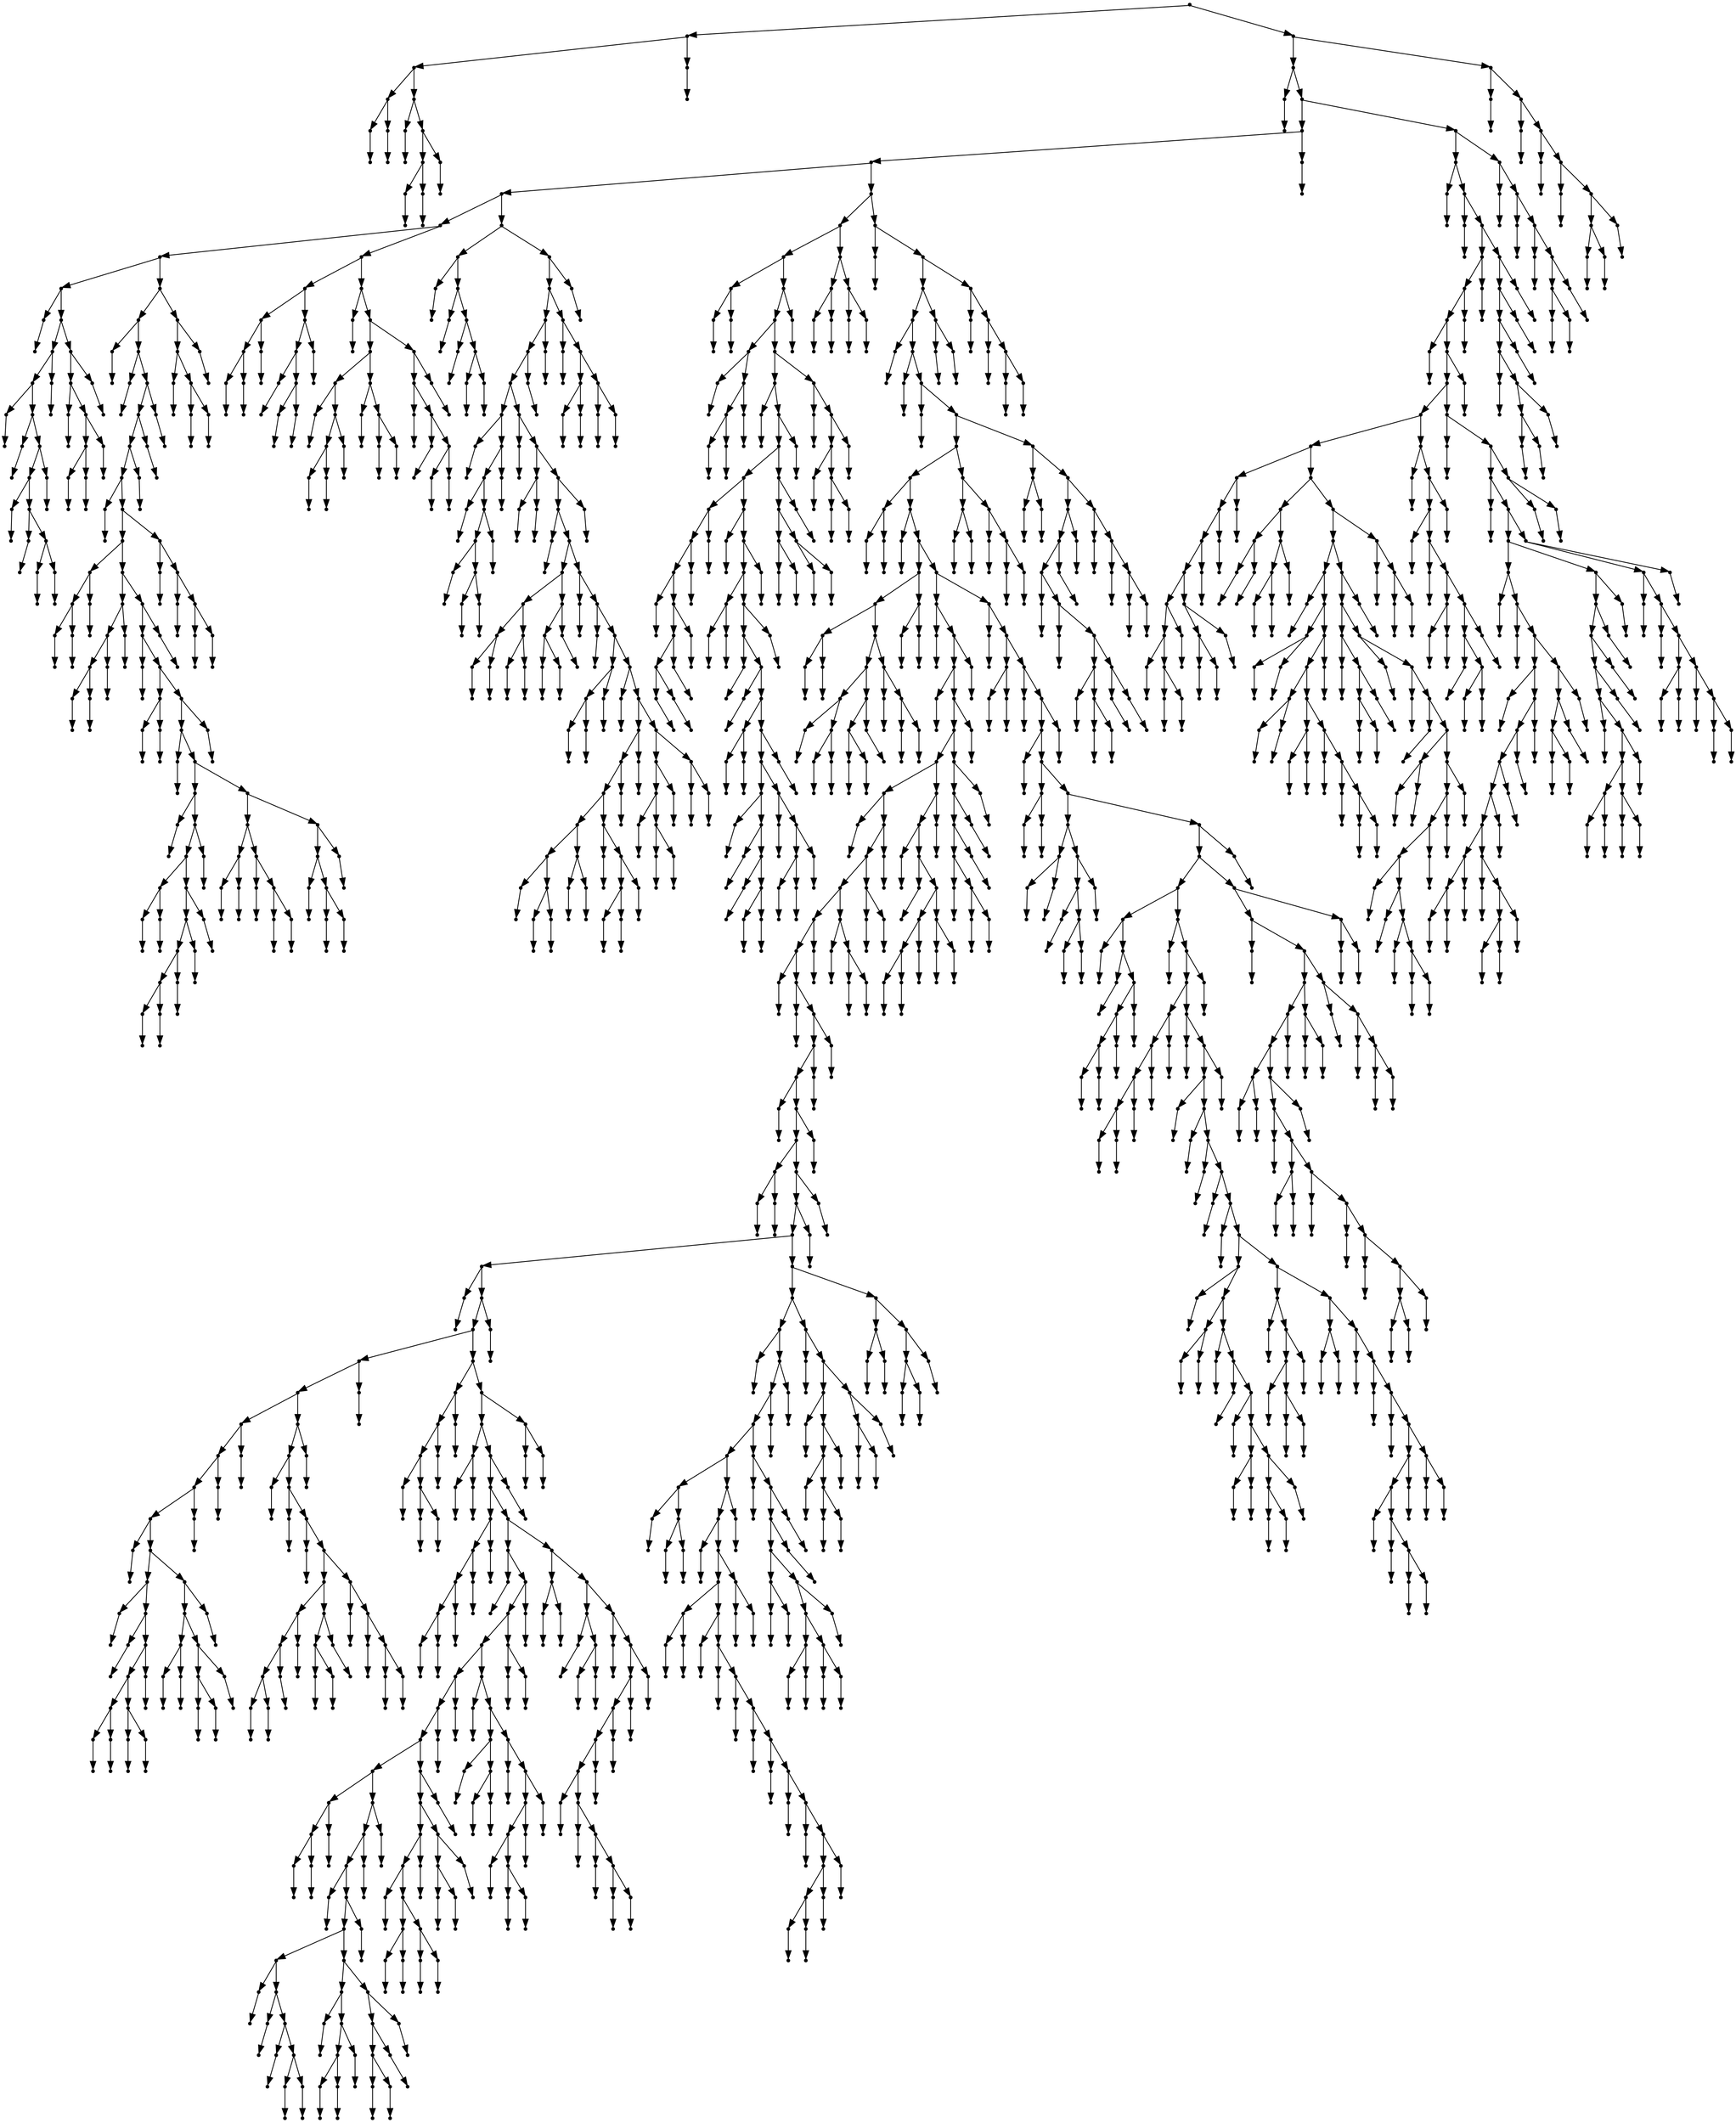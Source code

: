 digraph {
  1921 [shape=point];
  19 [shape=point];
  16 [shape=point];
  4 [shape=point];
  1 [shape=point];
  0 [shape=point];
  3 [shape=point];
  2 [shape=point];
  15 [shape=point];
  6 [shape=point];
  5 [shape=point];
  14 [shape=point];
  11 [shape=point];
  8 [shape=point];
  7 [shape=point];
  10 [shape=point];
  9 [shape=point];
  13 [shape=point];
  12 [shape=point];
  18 [shape=point];
  17 [shape=point];
  1920 [shape=point];
  1899 [shape=point];
  21 [shape=point];
  20 [shape=point];
  1898 [shape=point];
  1547 [shape=point];
  1544 [shape=point];
  422 [shape=point];
  257 [shape=point];
  197 [shape=point];
  62 [shape=point];
  23 [shape=point];
  22 [shape=point];
  61 [shape=point];
  46 [shape=point];
  43 [shape=point];
  25 [shape=point];
  24 [shape=point];
  42 [shape=point];
  27 [shape=point];
  26 [shape=point];
  41 [shape=point];
  38 [shape=point];
  29 [shape=point];
  28 [shape=point];
  37 [shape=point];
  31 [shape=point];
  30 [shape=point];
  36 [shape=point];
  33 [shape=point];
  32 [shape=point];
  35 [shape=point];
  34 [shape=point];
  40 [shape=point];
  39 [shape=point];
  45 [shape=point];
  44 [shape=point];
  60 [shape=point];
  57 [shape=point];
  48 [shape=point];
  47 [shape=point];
  56 [shape=point];
  53 [shape=point];
  50 [shape=point];
  49 [shape=point];
  52 [shape=point];
  51 [shape=point];
  55 [shape=point];
  54 [shape=point];
  59 [shape=point];
  58 [shape=point];
  196 [shape=point];
  184 [shape=point];
  64 [shape=point];
  63 [shape=point];
  183 [shape=point];
  66 [shape=point];
  65 [shape=point];
  182 [shape=point];
  179 [shape=point];
  176 [shape=point];
  173 [shape=point];
  68 [shape=point];
  67 [shape=point];
  172 [shape=point];
  160 [shape=point];
  76 [shape=point];
  73 [shape=point];
  70 [shape=point];
  69 [shape=point];
  72 [shape=point];
  71 [shape=point];
  75 [shape=point];
  74 [shape=point];
  159 [shape=point];
  87 [shape=point];
  84 [shape=point];
  81 [shape=point];
  78 [shape=point];
  77 [shape=point];
  80 [shape=point];
  79 [shape=point];
  83 [shape=point];
  82 [shape=point];
  86 [shape=point];
  85 [shape=point];
  158 [shape=point];
  155 [shape=point];
  89 [shape=point];
  88 [shape=point];
  154 [shape=point];
  94 [shape=point];
  91 [shape=point];
  90 [shape=point];
  93 [shape=point];
  92 [shape=point];
  153 [shape=point];
  150 [shape=point];
  96 [shape=point];
  95 [shape=point];
  149 [shape=point];
  122 [shape=point];
  98 [shape=point];
  97 [shape=point];
  121 [shape=point];
  118 [shape=point];
  103 [shape=point];
  100 [shape=point];
  99 [shape=point];
  102 [shape=point];
  101 [shape=point];
  117 [shape=point];
  114 [shape=point];
  111 [shape=point];
  108 [shape=point];
  105 [shape=point];
  104 [shape=point];
  107 [shape=point];
  106 [shape=point];
  110 [shape=point];
  109 [shape=point];
  113 [shape=point];
  112 [shape=point];
  116 [shape=point];
  115 [shape=point];
  120 [shape=point];
  119 [shape=point];
  148 [shape=point];
  136 [shape=point];
  127 [shape=point];
  124 [shape=point];
  123 [shape=point];
  126 [shape=point];
  125 [shape=point];
  135 [shape=point];
  129 [shape=point];
  128 [shape=point];
  134 [shape=point];
  131 [shape=point];
  130 [shape=point];
  133 [shape=point];
  132 [shape=point];
  147 [shape=point];
  144 [shape=point];
  138 [shape=point];
  137 [shape=point];
  143 [shape=point];
  140 [shape=point];
  139 [shape=point];
  142 [shape=point];
  141 [shape=point];
  146 [shape=point];
  145 [shape=point];
  152 [shape=point];
  151 [shape=point];
  157 [shape=point];
  156 [shape=point];
  171 [shape=point];
  162 [shape=point];
  161 [shape=point];
  170 [shape=point];
  164 [shape=point];
  163 [shape=point];
  169 [shape=point];
  166 [shape=point];
  165 [shape=point];
  168 [shape=point];
  167 [shape=point];
  175 [shape=point];
  174 [shape=point];
  178 [shape=point];
  177 [shape=point];
  181 [shape=point];
  180 [shape=point];
  195 [shape=point];
  192 [shape=point];
  186 [shape=point];
  185 [shape=point];
  191 [shape=point];
  188 [shape=point];
  187 [shape=point];
  190 [shape=point];
  189 [shape=point];
  194 [shape=point];
  193 [shape=point];
  256 [shape=point];
  217 [shape=point];
  205 [shape=point];
  202 [shape=point];
  199 [shape=point];
  198 [shape=point];
  201 [shape=point];
  200 [shape=point];
  204 [shape=point];
  203 [shape=point];
  216 [shape=point];
  213 [shape=point];
  207 [shape=point];
  206 [shape=point];
  212 [shape=point];
  209 [shape=point];
  208 [shape=point];
  211 [shape=point];
  210 [shape=point];
  215 [shape=point];
  214 [shape=point];
  255 [shape=point];
  219 [shape=point];
  218 [shape=point];
  254 [shape=point];
  239 [shape=point];
  230 [shape=point];
  221 [shape=point];
  220 [shape=point];
  229 [shape=point];
  226 [shape=point];
  223 [shape=point];
  222 [shape=point];
  225 [shape=point];
  224 [shape=point];
  228 [shape=point];
  227 [shape=point];
  238 [shape=point];
  232 [shape=point];
  231 [shape=point];
  237 [shape=point];
  234 [shape=point];
  233 [shape=point];
  236 [shape=point];
  235 [shape=point];
  253 [shape=point];
  250 [shape=point];
  241 [shape=point];
  240 [shape=point];
  249 [shape=point];
  243 [shape=point];
  242 [shape=point];
  248 [shape=point];
  245 [shape=point];
  244 [shape=point];
  247 [shape=point];
  246 [shape=point];
  252 [shape=point];
  251 [shape=point];
  421 [shape=point];
  271 [shape=point];
  259 [shape=point];
  258 [shape=point];
  270 [shape=point];
  261 [shape=point];
  260 [shape=point];
  269 [shape=point];
  263 [shape=point];
  262 [shape=point];
  268 [shape=point];
  265 [shape=point];
  264 [shape=point];
  267 [shape=point];
  266 [shape=point];
  420 [shape=point];
  417 [shape=point];
  402 [shape=point];
  399 [shape=point];
  396 [shape=point];
  291 [shape=point];
  273 [shape=point];
  272 [shape=point];
  290 [shape=point];
  287 [shape=point];
  275 [shape=point];
  274 [shape=point];
  286 [shape=point];
  283 [shape=point];
  277 [shape=point];
  276 [shape=point];
  282 [shape=point];
  279 [shape=point];
  278 [shape=point];
  281 [shape=point];
  280 [shape=point];
  285 [shape=point];
  284 [shape=point];
  289 [shape=point];
  288 [shape=point];
  395 [shape=point];
  293 [shape=point];
  292 [shape=point];
  394 [shape=point];
  298 [shape=point];
  295 [shape=point];
  294 [shape=point];
  297 [shape=point];
  296 [shape=point];
  393 [shape=point];
  390 [shape=point];
  300 [shape=point];
  299 [shape=point];
  389 [shape=point];
  320 [shape=point];
  311 [shape=point];
  305 [shape=point];
  302 [shape=point];
  301 [shape=point];
  304 [shape=point];
  303 [shape=point];
  310 [shape=point];
  307 [shape=point];
  306 [shape=point];
  309 [shape=point];
  308 [shape=point];
  319 [shape=point];
  316 [shape=point];
  313 [shape=point];
  312 [shape=point];
  315 [shape=point];
  314 [shape=point];
  318 [shape=point];
  317 [shape=point];
  388 [shape=point];
  322 [shape=point];
  321 [shape=point];
  387 [shape=point];
  324 [shape=point];
  323 [shape=point];
  386 [shape=point];
  332 [shape=point];
  329 [shape=point];
  326 [shape=point];
  325 [shape=point];
  328 [shape=point];
  327 [shape=point];
  331 [shape=point];
  330 [shape=point];
  385 [shape=point];
  334 [shape=point];
  333 [shape=point];
  384 [shape=point];
  366 [shape=point];
  363 [shape=point];
  360 [shape=point];
  348 [shape=point];
  342 [shape=point];
  336 [shape=point];
  335 [shape=point];
  341 [shape=point];
  338 [shape=point];
  337 [shape=point];
  340 [shape=point];
  339 [shape=point];
  347 [shape=point];
  344 [shape=point];
  343 [shape=point];
  346 [shape=point];
  345 [shape=point];
  359 [shape=point];
  350 [shape=point];
  349 [shape=point];
  358 [shape=point];
  355 [shape=point];
  352 [shape=point];
  351 [shape=point];
  354 [shape=point];
  353 [shape=point];
  357 [shape=point];
  356 [shape=point];
  362 [shape=point];
  361 [shape=point];
  365 [shape=point];
  364 [shape=point];
  383 [shape=point];
  377 [shape=point];
  374 [shape=point];
  368 [shape=point];
  367 [shape=point];
  373 [shape=point];
  370 [shape=point];
  369 [shape=point];
  372 [shape=point];
  371 [shape=point];
  376 [shape=point];
  375 [shape=point];
  382 [shape=point];
  379 [shape=point];
  378 [shape=point];
  381 [shape=point];
  380 [shape=point];
  392 [shape=point];
  391 [shape=point];
  398 [shape=point];
  397 [shape=point];
  401 [shape=point];
  400 [shape=point];
  416 [shape=point];
  404 [shape=point];
  403 [shape=point];
  415 [shape=point];
  409 [shape=point];
  406 [shape=point];
  405 [shape=point];
  408 [shape=point];
  407 [shape=point];
  414 [shape=point];
  411 [shape=point];
  410 [shape=point];
  413 [shape=point];
  412 [shape=point];
  419 [shape=point];
  418 [shape=point];
  1543 [shape=point];
  568 [shape=point];
  556 [shape=point];
  427 [shape=point];
  424 [shape=point];
  423 [shape=point];
  426 [shape=point];
  425 [shape=point];
  555 [shape=point];
  552 [shape=point];
  438 [shape=point];
  429 [shape=point];
  428 [shape=point];
  437 [shape=point];
  434 [shape=point];
  431 [shape=point];
  430 [shape=point];
  433 [shape=point];
  432 [shape=point];
  436 [shape=point];
  435 [shape=point];
  551 [shape=point];
  536 [shape=point];
  440 [shape=point];
  439 [shape=point];
  535 [shape=point];
  532 [shape=point];
  517 [shape=point];
  460 [shape=point];
  457 [shape=point];
  454 [shape=point];
  442 [shape=point];
  441 [shape=point];
  453 [shape=point];
  450 [shape=point];
  447 [shape=point];
  444 [shape=point];
  443 [shape=point];
  446 [shape=point];
  445 [shape=point];
  449 [shape=point];
  448 [shape=point];
  452 [shape=point];
  451 [shape=point];
  456 [shape=point];
  455 [shape=point];
  459 [shape=point];
  458 [shape=point];
  516 [shape=point];
  462 [shape=point];
  461 [shape=point];
  515 [shape=point];
  512 [shape=point];
  467 [shape=point];
  464 [shape=point];
  463 [shape=point];
  466 [shape=point];
  465 [shape=point];
  511 [shape=point];
  508 [shape=point];
  469 [shape=point];
  468 [shape=point];
  507 [shape=point];
  471 [shape=point];
  470 [shape=point];
  506 [shape=point];
  476 [shape=point];
  473 [shape=point];
  472 [shape=point];
  475 [shape=point];
  474 [shape=point];
  505 [shape=point];
  502 [shape=point];
  490 [shape=point];
  478 [shape=point];
  477 [shape=point];
  489 [shape=point];
  480 [shape=point];
  479 [shape=point];
  488 [shape=point];
  482 [shape=point];
  481 [shape=point];
  487 [shape=point];
  484 [shape=point];
  483 [shape=point];
  486 [shape=point];
  485 [shape=point];
  501 [shape=point];
  492 [shape=point];
  491 [shape=point];
  500 [shape=point];
  497 [shape=point];
  494 [shape=point];
  493 [shape=point];
  496 [shape=point];
  495 [shape=point];
  499 [shape=point];
  498 [shape=point];
  504 [shape=point];
  503 [shape=point];
  510 [shape=point];
  509 [shape=point];
  514 [shape=point];
  513 [shape=point];
  531 [shape=point];
  528 [shape=point];
  522 [shape=point];
  519 [shape=point];
  518 [shape=point];
  521 [shape=point];
  520 [shape=point];
  527 [shape=point];
  524 [shape=point];
  523 [shape=point];
  526 [shape=point];
  525 [shape=point];
  530 [shape=point];
  529 [shape=point];
  534 [shape=point];
  533 [shape=point];
  550 [shape=point];
  538 [shape=point];
  537 [shape=point];
  549 [shape=point];
  546 [shape=point];
  540 [shape=point];
  539 [shape=point];
  545 [shape=point];
  542 [shape=point];
  541 [shape=point];
  544 [shape=point];
  543 [shape=point];
  548 [shape=point];
  547 [shape=point];
  554 [shape=point];
  553 [shape=point];
  567 [shape=point];
  561 [shape=point];
  558 [shape=point];
  557 [shape=point];
  560 [shape=point];
  559 [shape=point];
  566 [shape=point];
  563 [shape=point];
  562 [shape=point];
  565 [shape=point];
  564 [shape=point];
  1542 [shape=point];
  570 [shape=point];
  569 [shape=point];
  1541 [shape=point];
  1529 [shape=point];
  1523 [shape=point];
  572 [shape=point];
  571 [shape=point];
  1522 [shape=point];
  574 [shape=point];
  573 [shape=point];
  1521 [shape=point];
  576 [shape=point];
  575 [shape=point];
  1520 [shape=point];
  1475 [shape=point];
  1460 [shape=point];
  581 [shape=point];
  578 [shape=point];
  577 [shape=point];
  580 [shape=point];
  579 [shape=point];
  1459 [shape=point];
  583 [shape=point];
  582 [shape=point];
  1458 [shape=point];
  621 [shape=point];
  615 [shape=point];
  588 [shape=point];
  585 [shape=point];
  584 [shape=point];
  587 [shape=point];
  586 [shape=point];
  614 [shape=point];
  605 [shape=point];
  596 [shape=point];
  590 [shape=point];
  589 [shape=point];
  595 [shape=point];
  592 [shape=point];
  591 [shape=point];
  594 [shape=point];
  593 [shape=point];
  604 [shape=point];
  601 [shape=point];
  598 [shape=point];
  597 [shape=point];
  600 [shape=point];
  599 [shape=point];
  603 [shape=point];
  602 [shape=point];
  613 [shape=point];
  607 [shape=point];
  606 [shape=point];
  612 [shape=point];
  609 [shape=point];
  608 [shape=point];
  611 [shape=point];
  610 [shape=point];
  620 [shape=point];
  617 [shape=point];
  616 [shape=point];
  619 [shape=point];
  618 [shape=point];
  1457 [shape=point];
  1202 [shape=point];
  623 [shape=point];
  622 [shape=point];
  1201 [shape=point];
  1198 [shape=point];
  625 [shape=point];
  624 [shape=point];
  1197 [shape=point];
  1194 [shape=point];
  1176 [shape=point];
  1152 [shape=point];
  627 [shape=point];
  626 [shape=point];
  1151 [shape=point];
  1148 [shape=point];
  1142 [shape=point];
  1133 [shape=point];
  1130 [shape=point];
  629 [shape=point];
  628 [shape=point];
  1129 [shape=point];
  631 [shape=point];
  630 [shape=point];
  1128 [shape=point];
  1125 [shape=point];
  1122 [shape=point];
  633 [shape=point];
  632 [shape=point];
  1121 [shape=point];
  1118 [shape=point];
  638 [shape=point];
  635 [shape=point];
  634 [shape=point];
  637 [shape=point];
  636 [shape=point];
  1117 [shape=point];
  1114 [shape=point];
  1111 [shape=point];
  970 [shape=point];
  640 [shape=point];
  639 [shape=point];
  969 [shape=point];
  966 [shape=point];
  738 [shape=point];
  735 [shape=point];
  690 [shape=point];
  687 [shape=point];
  684 [shape=point];
  681 [shape=point];
  642 [shape=point];
  641 [shape=point];
  680 [shape=point];
  662 [shape=point];
  644 [shape=point];
  643 [shape=point];
  661 [shape=point];
  646 [shape=point];
  645 [shape=point];
  660 [shape=point];
  657 [shape=point];
  651 [shape=point];
  648 [shape=point];
  647 [shape=point];
  650 [shape=point];
  649 [shape=point];
  656 [shape=point];
  653 [shape=point];
  652 [shape=point];
  655 [shape=point];
  654 [shape=point];
  659 [shape=point];
  658 [shape=point];
  679 [shape=point];
  676 [shape=point];
  667 [shape=point];
  664 [shape=point];
  663 [shape=point];
  666 [shape=point];
  665 [shape=point];
  675 [shape=point];
  672 [shape=point];
  669 [shape=point];
  668 [shape=point];
  671 [shape=point];
  670 [shape=point];
  674 [shape=point];
  673 [shape=point];
  678 [shape=point];
  677 [shape=point];
  683 [shape=point];
  682 [shape=point];
  686 [shape=point];
  685 [shape=point];
  689 [shape=point];
  688 [shape=point];
  734 [shape=point];
  731 [shape=point];
  692 [shape=point];
  691 [shape=point];
  730 [shape=point];
  694 [shape=point];
  693 [shape=point];
  729 [shape=point];
  696 [shape=point];
  695 [shape=point];
  728 [shape=point];
  716 [shape=point];
  707 [shape=point];
  704 [shape=point];
  701 [shape=point];
  698 [shape=point];
  697 [shape=point];
  700 [shape=point];
  699 [shape=point];
  703 [shape=point];
  702 [shape=point];
  706 [shape=point];
  705 [shape=point];
  715 [shape=point];
  712 [shape=point];
  709 [shape=point];
  708 [shape=point];
  711 [shape=point];
  710 [shape=point];
  714 [shape=point];
  713 [shape=point];
  727 [shape=point];
  718 [shape=point];
  717 [shape=point];
  726 [shape=point];
  720 [shape=point];
  719 [shape=point];
  725 [shape=point];
  722 [shape=point];
  721 [shape=point];
  724 [shape=point];
  723 [shape=point];
  733 [shape=point];
  732 [shape=point];
  737 [shape=point];
  736 [shape=point];
  965 [shape=point];
  752 [shape=point];
  749 [shape=point];
  746 [shape=point];
  740 [shape=point];
  739 [shape=point];
  745 [shape=point];
  742 [shape=point];
  741 [shape=point];
  744 [shape=point];
  743 [shape=point];
  748 [shape=point];
  747 [shape=point];
  751 [shape=point];
  750 [shape=point];
  964 [shape=point];
  958 [shape=point];
  757 [shape=point];
  754 [shape=point];
  753 [shape=point];
  756 [shape=point];
  755 [shape=point];
  957 [shape=point];
  954 [shape=point];
  771 [shape=point];
  768 [shape=point];
  765 [shape=point];
  762 [shape=point];
  759 [shape=point];
  758 [shape=point];
  761 [shape=point];
  760 [shape=point];
  764 [shape=point];
  763 [shape=point];
  767 [shape=point];
  766 [shape=point];
  770 [shape=point];
  769 [shape=point];
  953 [shape=point];
  908 [shape=point];
  773 [shape=point];
  772 [shape=point];
  907 [shape=point];
  904 [shape=point];
  898 [shape=point];
  868 [shape=point];
  865 [shape=point];
  862 [shape=point];
  832 [shape=point];
  781 [shape=point];
  778 [shape=point];
  775 [shape=point];
  774 [shape=point];
  777 [shape=point];
  776 [shape=point];
  780 [shape=point];
  779 [shape=point];
  831 [shape=point];
  828 [shape=point];
  825 [shape=point];
  783 [shape=point];
  782 [shape=point];
  824 [shape=point];
  821 [shape=point];
  797 [shape=point];
  785 [shape=point];
  784 [shape=point];
  796 [shape=point];
  787 [shape=point];
  786 [shape=point];
  795 [shape=point];
  789 [shape=point];
  788 [shape=point];
  794 [shape=point];
  791 [shape=point];
  790 [shape=point];
  793 [shape=point];
  792 [shape=point];
  820 [shape=point];
  808 [shape=point];
  799 [shape=point];
  798 [shape=point];
  807 [shape=point];
  804 [shape=point];
  801 [shape=point];
  800 [shape=point];
  803 [shape=point];
  802 [shape=point];
  806 [shape=point];
  805 [shape=point];
  819 [shape=point];
  816 [shape=point];
  813 [shape=point];
  810 [shape=point];
  809 [shape=point];
  812 [shape=point];
  811 [shape=point];
  815 [shape=point];
  814 [shape=point];
  818 [shape=point];
  817 [shape=point];
  823 [shape=point];
  822 [shape=point];
  827 [shape=point];
  826 [shape=point];
  830 [shape=point];
  829 [shape=point];
  861 [shape=point];
  858 [shape=point];
  849 [shape=point];
  846 [shape=point];
  834 [shape=point];
  833 [shape=point];
  845 [shape=point];
  839 [shape=point];
  836 [shape=point];
  835 [shape=point];
  838 [shape=point];
  837 [shape=point];
  844 [shape=point];
  841 [shape=point];
  840 [shape=point];
  843 [shape=point];
  842 [shape=point];
  848 [shape=point];
  847 [shape=point];
  857 [shape=point];
  854 [shape=point];
  851 [shape=point];
  850 [shape=point];
  853 [shape=point];
  852 [shape=point];
  856 [shape=point];
  855 [shape=point];
  860 [shape=point];
  859 [shape=point];
  864 [shape=point];
  863 [shape=point];
  867 [shape=point];
  866 [shape=point];
  897 [shape=point];
  870 [shape=point];
  869 [shape=point];
  896 [shape=point];
  878 [shape=point];
  872 [shape=point];
  871 [shape=point];
  877 [shape=point];
  874 [shape=point];
  873 [shape=point];
  876 [shape=point];
  875 [shape=point];
  895 [shape=point];
  880 [shape=point];
  879 [shape=point];
  894 [shape=point];
  891 [shape=point];
  888 [shape=point];
  882 [shape=point];
  881 [shape=point];
  887 [shape=point];
  884 [shape=point];
  883 [shape=point];
  886 [shape=point];
  885 [shape=point];
  890 [shape=point];
  889 [shape=point];
  893 [shape=point];
  892 [shape=point];
  903 [shape=point];
  900 [shape=point];
  899 [shape=point];
  902 [shape=point];
  901 [shape=point];
  906 [shape=point];
  905 [shape=point];
  952 [shape=point];
  913 [shape=point];
  910 [shape=point];
  909 [shape=point];
  912 [shape=point];
  911 [shape=point];
  951 [shape=point];
  921 [shape=point];
  915 [shape=point];
  914 [shape=point];
  920 [shape=point];
  917 [shape=point];
  916 [shape=point];
  919 [shape=point];
  918 [shape=point];
  950 [shape=point];
  923 [shape=point];
  922 [shape=point];
  949 [shape=point];
  946 [shape=point];
  943 [shape=point];
  940 [shape=point];
  937 [shape=point];
  925 [shape=point];
  924 [shape=point];
  936 [shape=point];
  927 [shape=point];
  926 [shape=point];
  935 [shape=point];
  929 [shape=point];
  928 [shape=point];
  934 [shape=point];
  931 [shape=point];
  930 [shape=point];
  933 [shape=point];
  932 [shape=point];
  939 [shape=point];
  938 [shape=point];
  942 [shape=point];
  941 [shape=point];
  945 [shape=point];
  944 [shape=point];
  948 [shape=point];
  947 [shape=point];
  956 [shape=point];
  955 [shape=point];
  963 [shape=point];
  960 [shape=point];
  959 [shape=point];
  962 [shape=point];
  961 [shape=point];
  968 [shape=point];
  967 [shape=point];
  1110 [shape=point];
  1095 [shape=point];
  1068 [shape=point];
  972 [shape=point];
  971 [shape=point];
  1067 [shape=point];
  1064 [shape=point];
  1061 [shape=point];
  1031 [shape=point];
  980 [shape=point];
  974 [shape=point];
  973 [shape=point];
  979 [shape=point];
  976 [shape=point];
  975 [shape=point];
  978 [shape=point];
  977 [shape=point];
  1030 [shape=point];
  1027 [shape=point];
  982 [shape=point];
  981 [shape=point];
  1026 [shape=point];
  1020 [shape=point];
  987 [shape=point];
  984 [shape=point];
  983 [shape=point];
  986 [shape=point];
  985 [shape=point];
  1019 [shape=point];
  989 [shape=point];
  988 [shape=point];
  1018 [shape=point];
  991 [shape=point];
  990 [shape=point];
  1017 [shape=point];
  993 [shape=point];
  992 [shape=point];
  1016 [shape=point];
  995 [shape=point];
  994 [shape=point];
  1015 [shape=point];
  997 [shape=point];
  996 [shape=point];
  1014 [shape=point];
  999 [shape=point];
  998 [shape=point];
  1013 [shape=point];
  1001 [shape=point];
  1000 [shape=point];
  1012 [shape=point];
  1009 [shape=point];
  1006 [shape=point];
  1003 [shape=point];
  1002 [shape=point];
  1005 [shape=point];
  1004 [shape=point];
  1008 [shape=point];
  1007 [shape=point];
  1011 [shape=point];
  1010 [shape=point];
  1025 [shape=point];
  1022 [shape=point];
  1021 [shape=point];
  1024 [shape=point];
  1023 [shape=point];
  1029 [shape=point];
  1028 [shape=point];
  1060 [shape=point];
  1033 [shape=point];
  1032 [shape=point];
  1059 [shape=point];
  1056 [shape=point];
  1053 [shape=point];
  1038 [shape=point];
  1035 [shape=point];
  1034 [shape=point];
  1037 [shape=point];
  1036 [shape=point];
  1052 [shape=point];
  1049 [shape=point];
  1043 [shape=point];
  1040 [shape=point];
  1039 [shape=point];
  1042 [shape=point];
  1041 [shape=point];
  1048 [shape=point];
  1045 [shape=point];
  1044 [shape=point];
  1047 [shape=point];
  1046 [shape=point];
  1051 [shape=point];
  1050 [shape=point];
  1055 [shape=point];
  1054 [shape=point];
  1058 [shape=point];
  1057 [shape=point];
  1063 [shape=point];
  1062 [shape=point];
  1066 [shape=point];
  1065 [shape=point];
  1094 [shape=point];
  1070 [shape=point];
  1069 [shape=point];
  1093 [shape=point];
  1084 [shape=point];
  1072 [shape=point];
  1071 [shape=point];
  1083 [shape=point];
  1080 [shape=point];
  1074 [shape=point];
  1073 [shape=point];
  1079 [shape=point];
  1076 [shape=point];
  1075 [shape=point];
  1078 [shape=point];
  1077 [shape=point];
  1082 [shape=point];
  1081 [shape=point];
  1092 [shape=point];
  1089 [shape=point];
  1086 [shape=point];
  1085 [shape=point];
  1088 [shape=point];
  1087 [shape=point];
  1091 [shape=point];
  1090 [shape=point];
  1109 [shape=point];
  1100 [shape=point];
  1097 [shape=point];
  1096 [shape=point];
  1099 [shape=point];
  1098 [shape=point];
  1108 [shape=point];
  1105 [shape=point];
  1102 [shape=point];
  1101 [shape=point];
  1104 [shape=point];
  1103 [shape=point];
  1107 [shape=point];
  1106 [shape=point];
  1113 [shape=point];
  1112 [shape=point];
  1116 [shape=point];
  1115 [shape=point];
  1120 [shape=point];
  1119 [shape=point];
  1124 [shape=point];
  1123 [shape=point];
  1127 [shape=point];
  1126 [shape=point];
  1132 [shape=point];
  1131 [shape=point];
  1141 [shape=point];
  1135 [shape=point];
  1134 [shape=point];
  1140 [shape=point];
  1137 [shape=point];
  1136 [shape=point];
  1139 [shape=point];
  1138 [shape=point];
  1147 [shape=point];
  1144 [shape=point];
  1143 [shape=point];
  1146 [shape=point];
  1145 [shape=point];
  1150 [shape=point];
  1149 [shape=point];
  1175 [shape=point];
  1172 [shape=point];
  1154 [shape=point];
  1153 [shape=point];
  1171 [shape=point];
  1156 [shape=point];
  1155 [shape=point];
  1170 [shape=point];
  1164 [shape=point];
  1161 [shape=point];
  1158 [shape=point];
  1157 [shape=point];
  1160 [shape=point];
  1159 [shape=point];
  1163 [shape=point];
  1162 [shape=point];
  1169 [shape=point];
  1166 [shape=point];
  1165 [shape=point];
  1168 [shape=point];
  1167 [shape=point];
  1174 [shape=point];
  1173 [shape=point];
  1193 [shape=point];
  1190 [shape=point];
  1187 [shape=point];
  1184 [shape=point];
  1178 [shape=point];
  1177 [shape=point];
  1183 [shape=point];
  1180 [shape=point];
  1179 [shape=point];
  1182 [shape=point];
  1181 [shape=point];
  1186 [shape=point];
  1185 [shape=point];
  1189 [shape=point];
  1188 [shape=point];
  1192 [shape=point];
  1191 [shape=point];
  1196 [shape=point];
  1195 [shape=point];
  1200 [shape=point];
  1199 [shape=point];
  1456 [shape=point];
  1204 [shape=point];
  1203 [shape=point];
  1455 [shape=point];
  1209 [shape=point];
  1206 [shape=point];
  1205 [shape=point];
  1208 [shape=point];
  1207 [shape=point];
  1454 [shape=point];
  1211 [shape=point];
  1210 [shape=point];
  1453 [shape=point];
  1450 [shape=point];
  1213 [shape=point];
  1212 [shape=point];
  1449 [shape=point];
  1218 [shape=point];
  1215 [shape=point];
  1214 [shape=point];
  1217 [shape=point];
  1216 [shape=point];
  1448 [shape=point];
  1235 [shape=point];
  1223 [shape=point];
  1220 [shape=point];
  1219 [shape=point];
  1222 [shape=point];
  1221 [shape=point];
  1234 [shape=point];
  1231 [shape=point];
  1225 [shape=point];
  1224 [shape=point];
  1230 [shape=point];
  1227 [shape=point];
  1226 [shape=point];
  1229 [shape=point];
  1228 [shape=point];
  1233 [shape=point];
  1232 [shape=point];
  1447 [shape=point];
  1444 [shape=point];
  1378 [shape=point];
  1252 [shape=point];
  1237 [shape=point];
  1236 [shape=point];
  1251 [shape=point];
  1239 [shape=point];
  1238 [shape=point];
  1250 [shape=point];
  1247 [shape=point];
  1244 [shape=point];
  1241 [shape=point];
  1240 [shape=point];
  1243 [shape=point];
  1242 [shape=point];
  1246 [shape=point];
  1245 [shape=point];
  1249 [shape=point];
  1248 [shape=point];
  1377 [shape=point];
  1254 [shape=point];
  1253 [shape=point];
  1376 [shape=point];
  1373 [shape=point];
  1268 [shape=point];
  1265 [shape=point];
  1262 [shape=point];
  1259 [shape=point];
  1256 [shape=point];
  1255 [shape=point];
  1258 [shape=point];
  1257 [shape=point];
  1261 [shape=point];
  1260 [shape=point];
  1264 [shape=point];
  1263 [shape=point];
  1267 [shape=point];
  1266 [shape=point];
  1372 [shape=point];
  1270 [shape=point];
  1269 [shape=point];
  1371 [shape=point];
  1368 [shape=point];
  1272 [shape=point];
  1271 [shape=point];
  1367 [shape=point];
  1274 [shape=point];
  1273 [shape=point];
  1366 [shape=point];
  1276 [shape=point];
  1275 [shape=point];
  1365 [shape=point];
  1278 [shape=point];
  1277 [shape=point];
  1364 [shape=point];
  1280 [shape=point];
  1279 [shape=point];
  1363 [shape=point];
  1312 [shape=point];
  1282 [shape=point];
  1281 [shape=point];
  1311 [shape=point];
  1287 [shape=point];
  1284 [shape=point];
  1283 [shape=point];
  1286 [shape=point];
  1285 [shape=point];
  1310 [shape=point];
  1289 [shape=point];
  1288 [shape=point];
  1309 [shape=point];
  1291 [shape=point];
  1290 [shape=point];
  1308 [shape=point];
  1293 [shape=point];
  1292 [shape=point];
  1307 [shape=point];
  1298 [shape=point];
  1295 [shape=point];
  1294 [shape=point];
  1297 [shape=point];
  1296 [shape=point];
  1306 [shape=point];
  1303 [shape=point];
  1300 [shape=point];
  1299 [shape=point];
  1302 [shape=point];
  1301 [shape=point];
  1305 [shape=point];
  1304 [shape=point];
  1362 [shape=point];
  1326 [shape=point];
  1314 [shape=point];
  1313 [shape=point];
  1325 [shape=point];
  1322 [shape=point];
  1316 [shape=point];
  1315 [shape=point];
  1321 [shape=point];
  1318 [shape=point];
  1317 [shape=point];
  1320 [shape=point];
  1319 [shape=point];
  1324 [shape=point];
  1323 [shape=point];
  1361 [shape=point];
  1331 [shape=point];
  1328 [shape=point];
  1327 [shape=point];
  1330 [shape=point];
  1329 [shape=point];
  1360 [shape=point];
  1333 [shape=point];
  1332 [shape=point];
  1359 [shape=point];
  1335 [shape=point];
  1334 [shape=point];
  1358 [shape=point];
  1337 [shape=point];
  1336 [shape=point];
  1357 [shape=point];
  1351 [shape=point];
  1348 [shape=point];
  1339 [shape=point];
  1338 [shape=point];
  1347 [shape=point];
  1341 [shape=point];
  1340 [shape=point];
  1346 [shape=point];
  1343 [shape=point];
  1342 [shape=point];
  1345 [shape=point];
  1344 [shape=point];
  1350 [shape=point];
  1349 [shape=point];
  1356 [shape=point];
  1353 [shape=point];
  1352 [shape=point];
  1355 [shape=point];
  1354 [shape=point];
  1370 [shape=point];
  1369 [shape=point];
  1375 [shape=point];
  1374 [shape=point];
  1443 [shape=point];
  1437 [shape=point];
  1380 [shape=point];
  1379 [shape=point];
  1436 [shape=point];
  1424 [shape=point];
  1418 [shape=point];
  1415 [shape=point];
  1385 [shape=point];
  1382 [shape=point];
  1381 [shape=point];
  1384 [shape=point];
  1383 [shape=point];
  1414 [shape=point];
  1411 [shape=point];
  1387 [shape=point];
  1386 [shape=point];
  1410 [shape=point];
  1392 [shape=point];
  1389 [shape=point];
  1388 [shape=point];
  1391 [shape=point];
  1390 [shape=point];
  1409 [shape=point];
  1394 [shape=point];
  1393 [shape=point];
  1408 [shape=point];
  1396 [shape=point];
  1395 [shape=point];
  1407 [shape=point];
  1398 [shape=point];
  1397 [shape=point];
  1406 [shape=point];
  1403 [shape=point];
  1400 [shape=point];
  1399 [shape=point];
  1402 [shape=point];
  1401 [shape=point];
  1405 [shape=point];
  1404 [shape=point];
  1413 [shape=point];
  1412 [shape=point];
  1417 [shape=point];
  1416 [shape=point];
  1423 [shape=point];
  1420 [shape=point];
  1419 [shape=point];
  1422 [shape=point];
  1421 [shape=point];
  1435 [shape=point];
  1426 [shape=point];
  1425 [shape=point];
  1434 [shape=point];
  1428 [shape=point];
  1427 [shape=point];
  1433 [shape=point];
  1430 [shape=point];
  1429 [shape=point];
  1432 [shape=point];
  1431 [shape=point];
  1442 [shape=point];
  1439 [shape=point];
  1438 [shape=point];
  1441 [shape=point];
  1440 [shape=point];
  1446 [shape=point];
  1445 [shape=point];
  1452 [shape=point];
  1451 [shape=point];
  1474 [shape=point];
  1465 [shape=point];
  1462 [shape=point];
  1461 [shape=point];
  1464 [shape=point];
  1463 [shape=point];
  1473 [shape=point];
  1467 [shape=point];
  1466 [shape=point];
  1472 [shape=point];
  1469 [shape=point];
  1468 [shape=point];
  1471 [shape=point];
  1470 [shape=point];
  1519 [shape=point];
  1480 [shape=point];
  1477 [shape=point];
  1476 [shape=point];
  1479 [shape=point];
  1478 [shape=point];
  1518 [shape=point];
  1506 [shape=point];
  1503 [shape=point];
  1500 [shape=point];
  1482 [shape=point];
  1481 [shape=point];
  1499 [shape=point];
  1484 [shape=point];
  1483 [shape=point];
  1498 [shape=point];
  1492 [shape=point];
  1486 [shape=point];
  1485 [shape=point];
  1491 [shape=point];
  1488 [shape=point];
  1487 [shape=point];
  1490 [shape=point];
  1489 [shape=point];
  1497 [shape=point];
  1494 [shape=point];
  1493 [shape=point];
  1496 [shape=point];
  1495 [shape=point];
  1502 [shape=point];
  1501 [shape=point];
  1505 [shape=point];
  1504 [shape=point];
  1517 [shape=point];
  1508 [shape=point];
  1507 [shape=point];
  1516 [shape=point];
  1510 [shape=point];
  1509 [shape=point];
  1515 [shape=point];
  1512 [shape=point];
  1511 [shape=point];
  1514 [shape=point];
  1513 [shape=point];
  1528 [shape=point];
  1525 [shape=point];
  1524 [shape=point];
  1527 [shape=point];
  1526 [shape=point];
  1540 [shape=point];
  1531 [shape=point];
  1530 [shape=point];
  1539 [shape=point];
  1533 [shape=point];
  1532 [shape=point];
  1538 [shape=point];
  1535 [shape=point];
  1534 [shape=point];
  1537 [shape=point];
  1536 [shape=point];
  1546 [shape=point];
  1545 [shape=point];
  1897 [shape=point];
  1879 [shape=point];
  1549 [shape=point];
  1548 [shape=point];
  1878 [shape=point];
  1551 [shape=point];
  1550 [shape=point];
  1877 [shape=point];
  1856 [shape=point];
  1853 [shape=point];
  1850 [shape=point];
  1553 [shape=point];
  1552 [shape=point];
  1849 [shape=point];
  1846 [shape=point];
  1726 [shape=point];
  1696 [shape=point];
  1582 [shape=point];
  1579 [shape=point];
  1576 [shape=point];
  1573 [shape=point];
  1564 [shape=point];
  1561 [shape=point];
  1555 [shape=point];
  1554 [shape=point];
  1560 [shape=point];
  1557 [shape=point];
  1556 [shape=point];
  1559 [shape=point];
  1558 [shape=point];
  1563 [shape=point];
  1562 [shape=point];
  1572 [shape=point];
  1569 [shape=point];
  1566 [shape=point];
  1565 [shape=point];
  1568 [shape=point];
  1567 [shape=point];
  1571 [shape=point];
  1570 [shape=point];
  1575 [shape=point];
  1574 [shape=point];
  1578 [shape=point];
  1577 [shape=point];
  1581 [shape=point];
  1580 [shape=point];
  1695 [shape=point];
  1596 [shape=point];
  1587 [shape=point];
  1584 [shape=point];
  1583 [shape=point];
  1586 [shape=point];
  1585 [shape=point];
  1595 [shape=point];
  1592 [shape=point];
  1589 [shape=point];
  1588 [shape=point];
  1591 [shape=point];
  1590 [shape=point];
  1594 [shape=point];
  1593 [shape=point];
  1694 [shape=point];
  1685 [shape=point];
  1631 [shape=point];
  1598 [shape=point];
  1597 [shape=point];
  1630 [shape=point];
  1603 [shape=point];
  1600 [shape=point];
  1599 [shape=point];
  1602 [shape=point];
  1601 [shape=point];
  1629 [shape=point];
  1626 [shape=point];
  1608 [shape=point];
  1605 [shape=point];
  1604 [shape=point];
  1607 [shape=point];
  1606 [shape=point];
  1625 [shape=point];
  1613 [shape=point];
  1610 [shape=point];
  1609 [shape=point];
  1612 [shape=point];
  1611 [shape=point];
  1624 [shape=point];
  1615 [shape=point];
  1614 [shape=point];
  1623 [shape=point];
  1617 [shape=point];
  1616 [shape=point];
  1622 [shape=point];
  1619 [shape=point];
  1618 [shape=point];
  1621 [shape=point];
  1620 [shape=point];
  1628 [shape=point];
  1627 [shape=point];
  1684 [shape=point];
  1681 [shape=point];
  1642 [shape=point];
  1633 [shape=point];
  1632 [shape=point];
  1641 [shape=point];
  1638 [shape=point];
  1635 [shape=point];
  1634 [shape=point];
  1637 [shape=point];
  1636 [shape=point];
  1640 [shape=point];
  1639 [shape=point];
  1680 [shape=point];
  1644 [shape=point];
  1643 [shape=point];
  1679 [shape=point];
  1646 [shape=point];
  1645 [shape=point];
  1678 [shape=point];
  1648 [shape=point];
  1647 [shape=point];
  1677 [shape=point];
  1653 [shape=point];
  1650 [shape=point];
  1649 [shape=point];
  1652 [shape=point];
  1651 [shape=point];
  1676 [shape=point];
  1673 [shape=point];
  1670 [shape=point];
  1667 [shape=point];
  1655 [shape=point];
  1654 [shape=point];
  1666 [shape=point];
  1657 [shape=point];
  1656 [shape=point];
  1665 [shape=point];
  1659 [shape=point];
  1658 [shape=point];
  1664 [shape=point];
  1661 [shape=point];
  1660 [shape=point];
  1663 [shape=point];
  1662 [shape=point];
  1669 [shape=point];
  1668 [shape=point];
  1672 [shape=point];
  1671 [shape=point];
  1675 [shape=point];
  1674 [shape=point];
  1683 [shape=point];
  1682 [shape=point];
  1693 [shape=point];
  1687 [shape=point];
  1686 [shape=point];
  1692 [shape=point];
  1689 [shape=point];
  1688 [shape=point];
  1691 [shape=point];
  1690 [shape=point];
  1725 [shape=point];
  1698 [shape=point];
  1697 [shape=point];
  1724 [shape=point];
  1721 [shape=point];
  1700 [shape=point];
  1699 [shape=point];
  1720 [shape=point];
  1702 [shape=point];
  1701 [shape=point];
  1719 [shape=point];
  1707 [shape=point];
  1704 [shape=point];
  1703 [shape=point];
  1706 [shape=point];
  1705 [shape=point];
  1718 [shape=point];
  1715 [shape=point];
  1709 [shape=point];
  1708 [shape=point];
  1714 [shape=point];
  1711 [shape=point];
  1710 [shape=point];
  1713 [shape=point];
  1712 [shape=point];
  1717 [shape=point];
  1716 [shape=point];
  1723 [shape=point];
  1722 [shape=point];
  1845 [shape=point];
  1728 [shape=point];
  1727 [shape=point];
  1844 [shape=point];
  1838 [shape=point];
  1730 [shape=point];
  1729 [shape=point];
  1837 [shape=point];
  1813 [shape=point];
  1783 [shape=point];
  1732 [shape=point];
  1731 [shape=point];
  1782 [shape=point];
  1734 [shape=point];
  1733 [shape=point];
  1781 [shape=point];
  1769 [shape=point];
  1736 [shape=point];
  1735 [shape=point];
  1768 [shape=point];
  1765 [shape=point];
  1762 [shape=point];
  1759 [shape=point];
  1756 [shape=point];
  1744 [shape=point];
  1741 [shape=point];
  1738 [shape=point];
  1737 [shape=point];
  1740 [shape=point];
  1739 [shape=point];
  1743 [shape=point];
  1742 [shape=point];
  1755 [shape=point];
  1746 [shape=point];
  1745 [shape=point];
  1754 [shape=point];
  1751 [shape=point];
  1748 [shape=point];
  1747 [shape=point];
  1750 [shape=point];
  1749 [shape=point];
  1753 [shape=point];
  1752 [shape=point];
  1758 [shape=point];
  1757 [shape=point];
  1761 [shape=point];
  1760 [shape=point];
  1764 [shape=point];
  1763 [shape=point];
  1767 [shape=point];
  1766 [shape=point];
  1780 [shape=point];
  1777 [shape=point];
  1774 [shape=point];
  1771 [shape=point];
  1770 [shape=point];
  1773 [shape=point];
  1772 [shape=point];
  1776 [shape=point];
  1775 [shape=point];
  1779 [shape=point];
  1778 [shape=point];
  1812 [shape=point];
  1809 [shape=point];
  1806 [shape=point];
  1803 [shape=point];
  1800 [shape=point];
  1785 [shape=point];
  1784 [shape=point];
  1799 [shape=point];
  1796 [shape=point];
  1790 [shape=point];
  1787 [shape=point];
  1786 [shape=point];
  1789 [shape=point];
  1788 [shape=point];
  1795 [shape=point];
  1792 [shape=point];
  1791 [shape=point];
  1794 [shape=point];
  1793 [shape=point];
  1798 [shape=point];
  1797 [shape=point];
  1802 [shape=point];
  1801 [shape=point];
  1805 [shape=point];
  1804 [shape=point];
  1808 [shape=point];
  1807 [shape=point];
  1811 [shape=point];
  1810 [shape=point];
  1836 [shape=point];
  1833 [shape=point];
  1815 [shape=point];
  1814 [shape=point];
  1832 [shape=point];
  1817 [shape=point];
  1816 [shape=point];
  1831 [shape=point];
  1822 [shape=point];
  1819 [shape=point];
  1818 [shape=point];
  1821 [shape=point];
  1820 [shape=point];
  1830 [shape=point];
  1824 [shape=point];
  1823 [shape=point];
  1829 [shape=point];
  1826 [shape=point];
  1825 [shape=point];
  1828 [shape=point];
  1827 [shape=point];
  1835 [shape=point];
  1834 [shape=point];
  1843 [shape=point];
  1840 [shape=point];
  1839 [shape=point];
  1842 [shape=point];
  1841 [shape=point];
  1848 [shape=point];
  1847 [shape=point];
  1852 [shape=point];
  1851 [shape=point];
  1855 [shape=point];
  1854 [shape=point];
  1876 [shape=point];
  1873 [shape=point];
  1870 [shape=point];
  1867 [shape=point];
  1858 [shape=point];
  1857 [shape=point];
  1866 [shape=point];
  1863 [shape=point];
  1860 [shape=point];
  1859 [shape=point];
  1862 [shape=point];
  1861 [shape=point];
  1865 [shape=point];
  1864 [shape=point];
  1869 [shape=point];
  1868 [shape=point];
  1872 [shape=point];
  1871 [shape=point];
  1875 [shape=point];
  1874 [shape=point];
  1896 [shape=point];
  1881 [shape=point];
  1880 [shape=point];
  1895 [shape=point];
  1883 [shape=point];
  1882 [shape=point];
  1894 [shape=point];
  1885 [shape=point];
  1884 [shape=point];
  1893 [shape=point];
  1890 [shape=point];
  1887 [shape=point];
  1886 [shape=point];
  1889 [shape=point];
  1888 [shape=point];
  1892 [shape=point];
  1891 [shape=point];
  1919 [shape=point];
  1901 [shape=point];
  1900 [shape=point];
  1918 [shape=point];
  1903 [shape=point];
  1902 [shape=point];
  1917 [shape=point];
  1905 [shape=point];
  1904 [shape=point];
  1916 [shape=point];
  1907 [shape=point];
  1906 [shape=point];
  1915 [shape=point];
  1912 [shape=point];
  1909 [shape=point];
  1908 [shape=point];
  1911 [shape=point];
  1910 [shape=point];
  1914 [shape=point];
  1913 [shape=point];
1921 -> 19;
19 -> 16;
16 -> 4;
4 -> 1;
1 -> 0;
4 -> 3;
3 -> 2;
16 -> 15;
15 -> 6;
6 -> 5;
15 -> 14;
14 -> 11;
11 -> 8;
8 -> 7;
11 -> 10;
10 -> 9;
14 -> 13;
13 -> 12;
19 -> 18;
18 -> 17;
1921 -> 1920;
1920 -> 1899;
1899 -> 21;
21 -> 20;
1899 -> 1898;
1898 -> 1547;
1547 -> 1544;
1544 -> 422;
422 -> 257;
257 -> 197;
197 -> 62;
62 -> 23;
23 -> 22;
62 -> 61;
61 -> 46;
46 -> 43;
43 -> 25;
25 -> 24;
43 -> 42;
42 -> 27;
27 -> 26;
42 -> 41;
41 -> 38;
38 -> 29;
29 -> 28;
38 -> 37;
37 -> 31;
31 -> 30;
37 -> 36;
36 -> 33;
33 -> 32;
36 -> 35;
35 -> 34;
41 -> 40;
40 -> 39;
46 -> 45;
45 -> 44;
61 -> 60;
60 -> 57;
57 -> 48;
48 -> 47;
57 -> 56;
56 -> 53;
53 -> 50;
50 -> 49;
53 -> 52;
52 -> 51;
56 -> 55;
55 -> 54;
60 -> 59;
59 -> 58;
197 -> 196;
196 -> 184;
184 -> 64;
64 -> 63;
184 -> 183;
183 -> 66;
66 -> 65;
183 -> 182;
182 -> 179;
179 -> 176;
176 -> 173;
173 -> 68;
68 -> 67;
173 -> 172;
172 -> 160;
160 -> 76;
76 -> 73;
73 -> 70;
70 -> 69;
73 -> 72;
72 -> 71;
76 -> 75;
75 -> 74;
160 -> 159;
159 -> 87;
87 -> 84;
84 -> 81;
81 -> 78;
78 -> 77;
81 -> 80;
80 -> 79;
84 -> 83;
83 -> 82;
87 -> 86;
86 -> 85;
159 -> 158;
158 -> 155;
155 -> 89;
89 -> 88;
155 -> 154;
154 -> 94;
94 -> 91;
91 -> 90;
94 -> 93;
93 -> 92;
154 -> 153;
153 -> 150;
150 -> 96;
96 -> 95;
150 -> 149;
149 -> 122;
122 -> 98;
98 -> 97;
122 -> 121;
121 -> 118;
118 -> 103;
103 -> 100;
100 -> 99;
103 -> 102;
102 -> 101;
118 -> 117;
117 -> 114;
114 -> 111;
111 -> 108;
108 -> 105;
105 -> 104;
108 -> 107;
107 -> 106;
111 -> 110;
110 -> 109;
114 -> 113;
113 -> 112;
117 -> 116;
116 -> 115;
121 -> 120;
120 -> 119;
149 -> 148;
148 -> 136;
136 -> 127;
127 -> 124;
124 -> 123;
127 -> 126;
126 -> 125;
136 -> 135;
135 -> 129;
129 -> 128;
135 -> 134;
134 -> 131;
131 -> 130;
134 -> 133;
133 -> 132;
148 -> 147;
147 -> 144;
144 -> 138;
138 -> 137;
144 -> 143;
143 -> 140;
140 -> 139;
143 -> 142;
142 -> 141;
147 -> 146;
146 -> 145;
153 -> 152;
152 -> 151;
158 -> 157;
157 -> 156;
172 -> 171;
171 -> 162;
162 -> 161;
171 -> 170;
170 -> 164;
164 -> 163;
170 -> 169;
169 -> 166;
166 -> 165;
169 -> 168;
168 -> 167;
176 -> 175;
175 -> 174;
179 -> 178;
178 -> 177;
182 -> 181;
181 -> 180;
196 -> 195;
195 -> 192;
192 -> 186;
186 -> 185;
192 -> 191;
191 -> 188;
188 -> 187;
191 -> 190;
190 -> 189;
195 -> 194;
194 -> 193;
257 -> 256;
256 -> 217;
217 -> 205;
205 -> 202;
202 -> 199;
199 -> 198;
202 -> 201;
201 -> 200;
205 -> 204;
204 -> 203;
217 -> 216;
216 -> 213;
213 -> 207;
207 -> 206;
213 -> 212;
212 -> 209;
209 -> 208;
212 -> 211;
211 -> 210;
216 -> 215;
215 -> 214;
256 -> 255;
255 -> 219;
219 -> 218;
255 -> 254;
254 -> 239;
239 -> 230;
230 -> 221;
221 -> 220;
230 -> 229;
229 -> 226;
226 -> 223;
223 -> 222;
226 -> 225;
225 -> 224;
229 -> 228;
228 -> 227;
239 -> 238;
238 -> 232;
232 -> 231;
238 -> 237;
237 -> 234;
234 -> 233;
237 -> 236;
236 -> 235;
254 -> 253;
253 -> 250;
250 -> 241;
241 -> 240;
250 -> 249;
249 -> 243;
243 -> 242;
249 -> 248;
248 -> 245;
245 -> 244;
248 -> 247;
247 -> 246;
253 -> 252;
252 -> 251;
422 -> 421;
421 -> 271;
271 -> 259;
259 -> 258;
271 -> 270;
270 -> 261;
261 -> 260;
270 -> 269;
269 -> 263;
263 -> 262;
269 -> 268;
268 -> 265;
265 -> 264;
268 -> 267;
267 -> 266;
421 -> 420;
420 -> 417;
417 -> 402;
402 -> 399;
399 -> 396;
396 -> 291;
291 -> 273;
273 -> 272;
291 -> 290;
290 -> 287;
287 -> 275;
275 -> 274;
287 -> 286;
286 -> 283;
283 -> 277;
277 -> 276;
283 -> 282;
282 -> 279;
279 -> 278;
282 -> 281;
281 -> 280;
286 -> 285;
285 -> 284;
290 -> 289;
289 -> 288;
396 -> 395;
395 -> 293;
293 -> 292;
395 -> 394;
394 -> 298;
298 -> 295;
295 -> 294;
298 -> 297;
297 -> 296;
394 -> 393;
393 -> 390;
390 -> 300;
300 -> 299;
390 -> 389;
389 -> 320;
320 -> 311;
311 -> 305;
305 -> 302;
302 -> 301;
305 -> 304;
304 -> 303;
311 -> 310;
310 -> 307;
307 -> 306;
310 -> 309;
309 -> 308;
320 -> 319;
319 -> 316;
316 -> 313;
313 -> 312;
316 -> 315;
315 -> 314;
319 -> 318;
318 -> 317;
389 -> 388;
388 -> 322;
322 -> 321;
388 -> 387;
387 -> 324;
324 -> 323;
387 -> 386;
386 -> 332;
332 -> 329;
329 -> 326;
326 -> 325;
329 -> 328;
328 -> 327;
332 -> 331;
331 -> 330;
386 -> 385;
385 -> 334;
334 -> 333;
385 -> 384;
384 -> 366;
366 -> 363;
363 -> 360;
360 -> 348;
348 -> 342;
342 -> 336;
336 -> 335;
342 -> 341;
341 -> 338;
338 -> 337;
341 -> 340;
340 -> 339;
348 -> 347;
347 -> 344;
344 -> 343;
347 -> 346;
346 -> 345;
360 -> 359;
359 -> 350;
350 -> 349;
359 -> 358;
358 -> 355;
355 -> 352;
352 -> 351;
355 -> 354;
354 -> 353;
358 -> 357;
357 -> 356;
363 -> 362;
362 -> 361;
366 -> 365;
365 -> 364;
384 -> 383;
383 -> 377;
377 -> 374;
374 -> 368;
368 -> 367;
374 -> 373;
373 -> 370;
370 -> 369;
373 -> 372;
372 -> 371;
377 -> 376;
376 -> 375;
383 -> 382;
382 -> 379;
379 -> 378;
382 -> 381;
381 -> 380;
393 -> 392;
392 -> 391;
399 -> 398;
398 -> 397;
402 -> 401;
401 -> 400;
417 -> 416;
416 -> 404;
404 -> 403;
416 -> 415;
415 -> 409;
409 -> 406;
406 -> 405;
409 -> 408;
408 -> 407;
415 -> 414;
414 -> 411;
411 -> 410;
414 -> 413;
413 -> 412;
420 -> 419;
419 -> 418;
1544 -> 1543;
1543 -> 568;
568 -> 556;
556 -> 427;
427 -> 424;
424 -> 423;
427 -> 426;
426 -> 425;
556 -> 555;
555 -> 552;
552 -> 438;
438 -> 429;
429 -> 428;
438 -> 437;
437 -> 434;
434 -> 431;
431 -> 430;
434 -> 433;
433 -> 432;
437 -> 436;
436 -> 435;
552 -> 551;
551 -> 536;
536 -> 440;
440 -> 439;
536 -> 535;
535 -> 532;
532 -> 517;
517 -> 460;
460 -> 457;
457 -> 454;
454 -> 442;
442 -> 441;
454 -> 453;
453 -> 450;
450 -> 447;
447 -> 444;
444 -> 443;
447 -> 446;
446 -> 445;
450 -> 449;
449 -> 448;
453 -> 452;
452 -> 451;
457 -> 456;
456 -> 455;
460 -> 459;
459 -> 458;
517 -> 516;
516 -> 462;
462 -> 461;
516 -> 515;
515 -> 512;
512 -> 467;
467 -> 464;
464 -> 463;
467 -> 466;
466 -> 465;
512 -> 511;
511 -> 508;
508 -> 469;
469 -> 468;
508 -> 507;
507 -> 471;
471 -> 470;
507 -> 506;
506 -> 476;
476 -> 473;
473 -> 472;
476 -> 475;
475 -> 474;
506 -> 505;
505 -> 502;
502 -> 490;
490 -> 478;
478 -> 477;
490 -> 489;
489 -> 480;
480 -> 479;
489 -> 488;
488 -> 482;
482 -> 481;
488 -> 487;
487 -> 484;
484 -> 483;
487 -> 486;
486 -> 485;
502 -> 501;
501 -> 492;
492 -> 491;
501 -> 500;
500 -> 497;
497 -> 494;
494 -> 493;
497 -> 496;
496 -> 495;
500 -> 499;
499 -> 498;
505 -> 504;
504 -> 503;
511 -> 510;
510 -> 509;
515 -> 514;
514 -> 513;
532 -> 531;
531 -> 528;
528 -> 522;
522 -> 519;
519 -> 518;
522 -> 521;
521 -> 520;
528 -> 527;
527 -> 524;
524 -> 523;
527 -> 526;
526 -> 525;
531 -> 530;
530 -> 529;
535 -> 534;
534 -> 533;
551 -> 550;
550 -> 538;
538 -> 537;
550 -> 549;
549 -> 546;
546 -> 540;
540 -> 539;
546 -> 545;
545 -> 542;
542 -> 541;
545 -> 544;
544 -> 543;
549 -> 548;
548 -> 547;
555 -> 554;
554 -> 553;
568 -> 567;
567 -> 561;
561 -> 558;
558 -> 557;
561 -> 560;
560 -> 559;
567 -> 566;
566 -> 563;
563 -> 562;
566 -> 565;
565 -> 564;
1543 -> 1542;
1542 -> 570;
570 -> 569;
1542 -> 1541;
1541 -> 1529;
1529 -> 1523;
1523 -> 572;
572 -> 571;
1523 -> 1522;
1522 -> 574;
574 -> 573;
1522 -> 1521;
1521 -> 576;
576 -> 575;
1521 -> 1520;
1520 -> 1475;
1475 -> 1460;
1460 -> 581;
581 -> 578;
578 -> 577;
581 -> 580;
580 -> 579;
1460 -> 1459;
1459 -> 583;
583 -> 582;
1459 -> 1458;
1458 -> 621;
621 -> 615;
615 -> 588;
588 -> 585;
585 -> 584;
588 -> 587;
587 -> 586;
615 -> 614;
614 -> 605;
605 -> 596;
596 -> 590;
590 -> 589;
596 -> 595;
595 -> 592;
592 -> 591;
595 -> 594;
594 -> 593;
605 -> 604;
604 -> 601;
601 -> 598;
598 -> 597;
601 -> 600;
600 -> 599;
604 -> 603;
603 -> 602;
614 -> 613;
613 -> 607;
607 -> 606;
613 -> 612;
612 -> 609;
609 -> 608;
612 -> 611;
611 -> 610;
621 -> 620;
620 -> 617;
617 -> 616;
620 -> 619;
619 -> 618;
1458 -> 1457;
1457 -> 1202;
1202 -> 623;
623 -> 622;
1202 -> 1201;
1201 -> 1198;
1198 -> 625;
625 -> 624;
1198 -> 1197;
1197 -> 1194;
1194 -> 1176;
1176 -> 1152;
1152 -> 627;
627 -> 626;
1152 -> 1151;
1151 -> 1148;
1148 -> 1142;
1142 -> 1133;
1133 -> 1130;
1130 -> 629;
629 -> 628;
1130 -> 1129;
1129 -> 631;
631 -> 630;
1129 -> 1128;
1128 -> 1125;
1125 -> 1122;
1122 -> 633;
633 -> 632;
1122 -> 1121;
1121 -> 1118;
1118 -> 638;
638 -> 635;
635 -> 634;
638 -> 637;
637 -> 636;
1118 -> 1117;
1117 -> 1114;
1114 -> 1111;
1111 -> 970;
970 -> 640;
640 -> 639;
970 -> 969;
969 -> 966;
966 -> 738;
738 -> 735;
735 -> 690;
690 -> 687;
687 -> 684;
684 -> 681;
681 -> 642;
642 -> 641;
681 -> 680;
680 -> 662;
662 -> 644;
644 -> 643;
662 -> 661;
661 -> 646;
646 -> 645;
661 -> 660;
660 -> 657;
657 -> 651;
651 -> 648;
648 -> 647;
651 -> 650;
650 -> 649;
657 -> 656;
656 -> 653;
653 -> 652;
656 -> 655;
655 -> 654;
660 -> 659;
659 -> 658;
680 -> 679;
679 -> 676;
676 -> 667;
667 -> 664;
664 -> 663;
667 -> 666;
666 -> 665;
676 -> 675;
675 -> 672;
672 -> 669;
669 -> 668;
672 -> 671;
671 -> 670;
675 -> 674;
674 -> 673;
679 -> 678;
678 -> 677;
684 -> 683;
683 -> 682;
687 -> 686;
686 -> 685;
690 -> 689;
689 -> 688;
735 -> 734;
734 -> 731;
731 -> 692;
692 -> 691;
731 -> 730;
730 -> 694;
694 -> 693;
730 -> 729;
729 -> 696;
696 -> 695;
729 -> 728;
728 -> 716;
716 -> 707;
707 -> 704;
704 -> 701;
701 -> 698;
698 -> 697;
701 -> 700;
700 -> 699;
704 -> 703;
703 -> 702;
707 -> 706;
706 -> 705;
716 -> 715;
715 -> 712;
712 -> 709;
709 -> 708;
712 -> 711;
711 -> 710;
715 -> 714;
714 -> 713;
728 -> 727;
727 -> 718;
718 -> 717;
727 -> 726;
726 -> 720;
720 -> 719;
726 -> 725;
725 -> 722;
722 -> 721;
725 -> 724;
724 -> 723;
734 -> 733;
733 -> 732;
738 -> 737;
737 -> 736;
966 -> 965;
965 -> 752;
752 -> 749;
749 -> 746;
746 -> 740;
740 -> 739;
746 -> 745;
745 -> 742;
742 -> 741;
745 -> 744;
744 -> 743;
749 -> 748;
748 -> 747;
752 -> 751;
751 -> 750;
965 -> 964;
964 -> 958;
958 -> 757;
757 -> 754;
754 -> 753;
757 -> 756;
756 -> 755;
958 -> 957;
957 -> 954;
954 -> 771;
771 -> 768;
768 -> 765;
765 -> 762;
762 -> 759;
759 -> 758;
762 -> 761;
761 -> 760;
765 -> 764;
764 -> 763;
768 -> 767;
767 -> 766;
771 -> 770;
770 -> 769;
954 -> 953;
953 -> 908;
908 -> 773;
773 -> 772;
908 -> 907;
907 -> 904;
904 -> 898;
898 -> 868;
868 -> 865;
865 -> 862;
862 -> 832;
832 -> 781;
781 -> 778;
778 -> 775;
775 -> 774;
778 -> 777;
777 -> 776;
781 -> 780;
780 -> 779;
832 -> 831;
831 -> 828;
828 -> 825;
825 -> 783;
783 -> 782;
825 -> 824;
824 -> 821;
821 -> 797;
797 -> 785;
785 -> 784;
797 -> 796;
796 -> 787;
787 -> 786;
796 -> 795;
795 -> 789;
789 -> 788;
795 -> 794;
794 -> 791;
791 -> 790;
794 -> 793;
793 -> 792;
821 -> 820;
820 -> 808;
808 -> 799;
799 -> 798;
808 -> 807;
807 -> 804;
804 -> 801;
801 -> 800;
804 -> 803;
803 -> 802;
807 -> 806;
806 -> 805;
820 -> 819;
819 -> 816;
816 -> 813;
813 -> 810;
810 -> 809;
813 -> 812;
812 -> 811;
816 -> 815;
815 -> 814;
819 -> 818;
818 -> 817;
824 -> 823;
823 -> 822;
828 -> 827;
827 -> 826;
831 -> 830;
830 -> 829;
862 -> 861;
861 -> 858;
858 -> 849;
849 -> 846;
846 -> 834;
834 -> 833;
846 -> 845;
845 -> 839;
839 -> 836;
836 -> 835;
839 -> 838;
838 -> 837;
845 -> 844;
844 -> 841;
841 -> 840;
844 -> 843;
843 -> 842;
849 -> 848;
848 -> 847;
858 -> 857;
857 -> 854;
854 -> 851;
851 -> 850;
854 -> 853;
853 -> 852;
857 -> 856;
856 -> 855;
861 -> 860;
860 -> 859;
865 -> 864;
864 -> 863;
868 -> 867;
867 -> 866;
898 -> 897;
897 -> 870;
870 -> 869;
897 -> 896;
896 -> 878;
878 -> 872;
872 -> 871;
878 -> 877;
877 -> 874;
874 -> 873;
877 -> 876;
876 -> 875;
896 -> 895;
895 -> 880;
880 -> 879;
895 -> 894;
894 -> 891;
891 -> 888;
888 -> 882;
882 -> 881;
888 -> 887;
887 -> 884;
884 -> 883;
887 -> 886;
886 -> 885;
891 -> 890;
890 -> 889;
894 -> 893;
893 -> 892;
904 -> 903;
903 -> 900;
900 -> 899;
903 -> 902;
902 -> 901;
907 -> 906;
906 -> 905;
953 -> 952;
952 -> 913;
913 -> 910;
910 -> 909;
913 -> 912;
912 -> 911;
952 -> 951;
951 -> 921;
921 -> 915;
915 -> 914;
921 -> 920;
920 -> 917;
917 -> 916;
920 -> 919;
919 -> 918;
951 -> 950;
950 -> 923;
923 -> 922;
950 -> 949;
949 -> 946;
946 -> 943;
943 -> 940;
940 -> 937;
937 -> 925;
925 -> 924;
937 -> 936;
936 -> 927;
927 -> 926;
936 -> 935;
935 -> 929;
929 -> 928;
935 -> 934;
934 -> 931;
931 -> 930;
934 -> 933;
933 -> 932;
940 -> 939;
939 -> 938;
943 -> 942;
942 -> 941;
946 -> 945;
945 -> 944;
949 -> 948;
948 -> 947;
957 -> 956;
956 -> 955;
964 -> 963;
963 -> 960;
960 -> 959;
963 -> 962;
962 -> 961;
969 -> 968;
968 -> 967;
1111 -> 1110;
1110 -> 1095;
1095 -> 1068;
1068 -> 972;
972 -> 971;
1068 -> 1067;
1067 -> 1064;
1064 -> 1061;
1061 -> 1031;
1031 -> 980;
980 -> 974;
974 -> 973;
980 -> 979;
979 -> 976;
976 -> 975;
979 -> 978;
978 -> 977;
1031 -> 1030;
1030 -> 1027;
1027 -> 982;
982 -> 981;
1027 -> 1026;
1026 -> 1020;
1020 -> 987;
987 -> 984;
984 -> 983;
987 -> 986;
986 -> 985;
1020 -> 1019;
1019 -> 989;
989 -> 988;
1019 -> 1018;
1018 -> 991;
991 -> 990;
1018 -> 1017;
1017 -> 993;
993 -> 992;
1017 -> 1016;
1016 -> 995;
995 -> 994;
1016 -> 1015;
1015 -> 997;
997 -> 996;
1015 -> 1014;
1014 -> 999;
999 -> 998;
1014 -> 1013;
1013 -> 1001;
1001 -> 1000;
1013 -> 1012;
1012 -> 1009;
1009 -> 1006;
1006 -> 1003;
1003 -> 1002;
1006 -> 1005;
1005 -> 1004;
1009 -> 1008;
1008 -> 1007;
1012 -> 1011;
1011 -> 1010;
1026 -> 1025;
1025 -> 1022;
1022 -> 1021;
1025 -> 1024;
1024 -> 1023;
1030 -> 1029;
1029 -> 1028;
1061 -> 1060;
1060 -> 1033;
1033 -> 1032;
1060 -> 1059;
1059 -> 1056;
1056 -> 1053;
1053 -> 1038;
1038 -> 1035;
1035 -> 1034;
1038 -> 1037;
1037 -> 1036;
1053 -> 1052;
1052 -> 1049;
1049 -> 1043;
1043 -> 1040;
1040 -> 1039;
1043 -> 1042;
1042 -> 1041;
1049 -> 1048;
1048 -> 1045;
1045 -> 1044;
1048 -> 1047;
1047 -> 1046;
1052 -> 1051;
1051 -> 1050;
1056 -> 1055;
1055 -> 1054;
1059 -> 1058;
1058 -> 1057;
1064 -> 1063;
1063 -> 1062;
1067 -> 1066;
1066 -> 1065;
1095 -> 1094;
1094 -> 1070;
1070 -> 1069;
1094 -> 1093;
1093 -> 1084;
1084 -> 1072;
1072 -> 1071;
1084 -> 1083;
1083 -> 1080;
1080 -> 1074;
1074 -> 1073;
1080 -> 1079;
1079 -> 1076;
1076 -> 1075;
1079 -> 1078;
1078 -> 1077;
1083 -> 1082;
1082 -> 1081;
1093 -> 1092;
1092 -> 1089;
1089 -> 1086;
1086 -> 1085;
1089 -> 1088;
1088 -> 1087;
1092 -> 1091;
1091 -> 1090;
1110 -> 1109;
1109 -> 1100;
1100 -> 1097;
1097 -> 1096;
1100 -> 1099;
1099 -> 1098;
1109 -> 1108;
1108 -> 1105;
1105 -> 1102;
1102 -> 1101;
1105 -> 1104;
1104 -> 1103;
1108 -> 1107;
1107 -> 1106;
1114 -> 1113;
1113 -> 1112;
1117 -> 1116;
1116 -> 1115;
1121 -> 1120;
1120 -> 1119;
1125 -> 1124;
1124 -> 1123;
1128 -> 1127;
1127 -> 1126;
1133 -> 1132;
1132 -> 1131;
1142 -> 1141;
1141 -> 1135;
1135 -> 1134;
1141 -> 1140;
1140 -> 1137;
1137 -> 1136;
1140 -> 1139;
1139 -> 1138;
1148 -> 1147;
1147 -> 1144;
1144 -> 1143;
1147 -> 1146;
1146 -> 1145;
1151 -> 1150;
1150 -> 1149;
1176 -> 1175;
1175 -> 1172;
1172 -> 1154;
1154 -> 1153;
1172 -> 1171;
1171 -> 1156;
1156 -> 1155;
1171 -> 1170;
1170 -> 1164;
1164 -> 1161;
1161 -> 1158;
1158 -> 1157;
1161 -> 1160;
1160 -> 1159;
1164 -> 1163;
1163 -> 1162;
1170 -> 1169;
1169 -> 1166;
1166 -> 1165;
1169 -> 1168;
1168 -> 1167;
1175 -> 1174;
1174 -> 1173;
1194 -> 1193;
1193 -> 1190;
1190 -> 1187;
1187 -> 1184;
1184 -> 1178;
1178 -> 1177;
1184 -> 1183;
1183 -> 1180;
1180 -> 1179;
1183 -> 1182;
1182 -> 1181;
1187 -> 1186;
1186 -> 1185;
1190 -> 1189;
1189 -> 1188;
1193 -> 1192;
1192 -> 1191;
1197 -> 1196;
1196 -> 1195;
1201 -> 1200;
1200 -> 1199;
1457 -> 1456;
1456 -> 1204;
1204 -> 1203;
1456 -> 1455;
1455 -> 1209;
1209 -> 1206;
1206 -> 1205;
1209 -> 1208;
1208 -> 1207;
1455 -> 1454;
1454 -> 1211;
1211 -> 1210;
1454 -> 1453;
1453 -> 1450;
1450 -> 1213;
1213 -> 1212;
1450 -> 1449;
1449 -> 1218;
1218 -> 1215;
1215 -> 1214;
1218 -> 1217;
1217 -> 1216;
1449 -> 1448;
1448 -> 1235;
1235 -> 1223;
1223 -> 1220;
1220 -> 1219;
1223 -> 1222;
1222 -> 1221;
1235 -> 1234;
1234 -> 1231;
1231 -> 1225;
1225 -> 1224;
1231 -> 1230;
1230 -> 1227;
1227 -> 1226;
1230 -> 1229;
1229 -> 1228;
1234 -> 1233;
1233 -> 1232;
1448 -> 1447;
1447 -> 1444;
1444 -> 1378;
1378 -> 1252;
1252 -> 1237;
1237 -> 1236;
1252 -> 1251;
1251 -> 1239;
1239 -> 1238;
1251 -> 1250;
1250 -> 1247;
1247 -> 1244;
1244 -> 1241;
1241 -> 1240;
1244 -> 1243;
1243 -> 1242;
1247 -> 1246;
1246 -> 1245;
1250 -> 1249;
1249 -> 1248;
1378 -> 1377;
1377 -> 1254;
1254 -> 1253;
1377 -> 1376;
1376 -> 1373;
1373 -> 1268;
1268 -> 1265;
1265 -> 1262;
1262 -> 1259;
1259 -> 1256;
1256 -> 1255;
1259 -> 1258;
1258 -> 1257;
1262 -> 1261;
1261 -> 1260;
1265 -> 1264;
1264 -> 1263;
1268 -> 1267;
1267 -> 1266;
1373 -> 1372;
1372 -> 1270;
1270 -> 1269;
1372 -> 1371;
1371 -> 1368;
1368 -> 1272;
1272 -> 1271;
1368 -> 1367;
1367 -> 1274;
1274 -> 1273;
1367 -> 1366;
1366 -> 1276;
1276 -> 1275;
1366 -> 1365;
1365 -> 1278;
1278 -> 1277;
1365 -> 1364;
1364 -> 1280;
1280 -> 1279;
1364 -> 1363;
1363 -> 1312;
1312 -> 1282;
1282 -> 1281;
1312 -> 1311;
1311 -> 1287;
1287 -> 1284;
1284 -> 1283;
1287 -> 1286;
1286 -> 1285;
1311 -> 1310;
1310 -> 1289;
1289 -> 1288;
1310 -> 1309;
1309 -> 1291;
1291 -> 1290;
1309 -> 1308;
1308 -> 1293;
1293 -> 1292;
1308 -> 1307;
1307 -> 1298;
1298 -> 1295;
1295 -> 1294;
1298 -> 1297;
1297 -> 1296;
1307 -> 1306;
1306 -> 1303;
1303 -> 1300;
1300 -> 1299;
1303 -> 1302;
1302 -> 1301;
1306 -> 1305;
1305 -> 1304;
1363 -> 1362;
1362 -> 1326;
1326 -> 1314;
1314 -> 1313;
1326 -> 1325;
1325 -> 1322;
1322 -> 1316;
1316 -> 1315;
1322 -> 1321;
1321 -> 1318;
1318 -> 1317;
1321 -> 1320;
1320 -> 1319;
1325 -> 1324;
1324 -> 1323;
1362 -> 1361;
1361 -> 1331;
1331 -> 1328;
1328 -> 1327;
1331 -> 1330;
1330 -> 1329;
1361 -> 1360;
1360 -> 1333;
1333 -> 1332;
1360 -> 1359;
1359 -> 1335;
1335 -> 1334;
1359 -> 1358;
1358 -> 1337;
1337 -> 1336;
1358 -> 1357;
1357 -> 1351;
1351 -> 1348;
1348 -> 1339;
1339 -> 1338;
1348 -> 1347;
1347 -> 1341;
1341 -> 1340;
1347 -> 1346;
1346 -> 1343;
1343 -> 1342;
1346 -> 1345;
1345 -> 1344;
1351 -> 1350;
1350 -> 1349;
1357 -> 1356;
1356 -> 1353;
1353 -> 1352;
1356 -> 1355;
1355 -> 1354;
1371 -> 1370;
1370 -> 1369;
1376 -> 1375;
1375 -> 1374;
1444 -> 1443;
1443 -> 1437;
1437 -> 1380;
1380 -> 1379;
1437 -> 1436;
1436 -> 1424;
1424 -> 1418;
1418 -> 1415;
1415 -> 1385;
1385 -> 1382;
1382 -> 1381;
1385 -> 1384;
1384 -> 1383;
1415 -> 1414;
1414 -> 1411;
1411 -> 1387;
1387 -> 1386;
1411 -> 1410;
1410 -> 1392;
1392 -> 1389;
1389 -> 1388;
1392 -> 1391;
1391 -> 1390;
1410 -> 1409;
1409 -> 1394;
1394 -> 1393;
1409 -> 1408;
1408 -> 1396;
1396 -> 1395;
1408 -> 1407;
1407 -> 1398;
1398 -> 1397;
1407 -> 1406;
1406 -> 1403;
1403 -> 1400;
1400 -> 1399;
1403 -> 1402;
1402 -> 1401;
1406 -> 1405;
1405 -> 1404;
1414 -> 1413;
1413 -> 1412;
1418 -> 1417;
1417 -> 1416;
1424 -> 1423;
1423 -> 1420;
1420 -> 1419;
1423 -> 1422;
1422 -> 1421;
1436 -> 1435;
1435 -> 1426;
1426 -> 1425;
1435 -> 1434;
1434 -> 1428;
1428 -> 1427;
1434 -> 1433;
1433 -> 1430;
1430 -> 1429;
1433 -> 1432;
1432 -> 1431;
1443 -> 1442;
1442 -> 1439;
1439 -> 1438;
1442 -> 1441;
1441 -> 1440;
1447 -> 1446;
1446 -> 1445;
1453 -> 1452;
1452 -> 1451;
1475 -> 1474;
1474 -> 1465;
1465 -> 1462;
1462 -> 1461;
1465 -> 1464;
1464 -> 1463;
1474 -> 1473;
1473 -> 1467;
1467 -> 1466;
1473 -> 1472;
1472 -> 1469;
1469 -> 1468;
1472 -> 1471;
1471 -> 1470;
1520 -> 1519;
1519 -> 1480;
1480 -> 1477;
1477 -> 1476;
1480 -> 1479;
1479 -> 1478;
1519 -> 1518;
1518 -> 1506;
1506 -> 1503;
1503 -> 1500;
1500 -> 1482;
1482 -> 1481;
1500 -> 1499;
1499 -> 1484;
1484 -> 1483;
1499 -> 1498;
1498 -> 1492;
1492 -> 1486;
1486 -> 1485;
1492 -> 1491;
1491 -> 1488;
1488 -> 1487;
1491 -> 1490;
1490 -> 1489;
1498 -> 1497;
1497 -> 1494;
1494 -> 1493;
1497 -> 1496;
1496 -> 1495;
1503 -> 1502;
1502 -> 1501;
1506 -> 1505;
1505 -> 1504;
1518 -> 1517;
1517 -> 1508;
1508 -> 1507;
1517 -> 1516;
1516 -> 1510;
1510 -> 1509;
1516 -> 1515;
1515 -> 1512;
1512 -> 1511;
1515 -> 1514;
1514 -> 1513;
1529 -> 1528;
1528 -> 1525;
1525 -> 1524;
1528 -> 1527;
1527 -> 1526;
1541 -> 1540;
1540 -> 1531;
1531 -> 1530;
1540 -> 1539;
1539 -> 1533;
1533 -> 1532;
1539 -> 1538;
1538 -> 1535;
1535 -> 1534;
1538 -> 1537;
1537 -> 1536;
1547 -> 1546;
1546 -> 1545;
1898 -> 1897;
1897 -> 1879;
1879 -> 1549;
1549 -> 1548;
1879 -> 1878;
1878 -> 1551;
1551 -> 1550;
1878 -> 1877;
1877 -> 1856;
1856 -> 1853;
1853 -> 1850;
1850 -> 1553;
1553 -> 1552;
1850 -> 1849;
1849 -> 1846;
1846 -> 1726;
1726 -> 1696;
1696 -> 1582;
1582 -> 1579;
1579 -> 1576;
1576 -> 1573;
1573 -> 1564;
1564 -> 1561;
1561 -> 1555;
1555 -> 1554;
1561 -> 1560;
1560 -> 1557;
1557 -> 1556;
1560 -> 1559;
1559 -> 1558;
1564 -> 1563;
1563 -> 1562;
1573 -> 1572;
1572 -> 1569;
1569 -> 1566;
1566 -> 1565;
1569 -> 1568;
1568 -> 1567;
1572 -> 1571;
1571 -> 1570;
1576 -> 1575;
1575 -> 1574;
1579 -> 1578;
1578 -> 1577;
1582 -> 1581;
1581 -> 1580;
1696 -> 1695;
1695 -> 1596;
1596 -> 1587;
1587 -> 1584;
1584 -> 1583;
1587 -> 1586;
1586 -> 1585;
1596 -> 1595;
1595 -> 1592;
1592 -> 1589;
1589 -> 1588;
1592 -> 1591;
1591 -> 1590;
1595 -> 1594;
1594 -> 1593;
1695 -> 1694;
1694 -> 1685;
1685 -> 1631;
1631 -> 1598;
1598 -> 1597;
1631 -> 1630;
1630 -> 1603;
1603 -> 1600;
1600 -> 1599;
1603 -> 1602;
1602 -> 1601;
1630 -> 1629;
1629 -> 1626;
1626 -> 1608;
1608 -> 1605;
1605 -> 1604;
1608 -> 1607;
1607 -> 1606;
1626 -> 1625;
1625 -> 1613;
1613 -> 1610;
1610 -> 1609;
1613 -> 1612;
1612 -> 1611;
1625 -> 1624;
1624 -> 1615;
1615 -> 1614;
1624 -> 1623;
1623 -> 1617;
1617 -> 1616;
1623 -> 1622;
1622 -> 1619;
1619 -> 1618;
1622 -> 1621;
1621 -> 1620;
1629 -> 1628;
1628 -> 1627;
1685 -> 1684;
1684 -> 1681;
1681 -> 1642;
1642 -> 1633;
1633 -> 1632;
1642 -> 1641;
1641 -> 1638;
1638 -> 1635;
1635 -> 1634;
1638 -> 1637;
1637 -> 1636;
1641 -> 1640;
1640 -> 1639;
1681 -> 1680;
1680 -> 1644;
1644 -> 1643;
1680 -> 1679;
1679 -> 1646;
1646 -> 1645;
1679 -> 1678;
1678 -> 1648;
1648 -> 1647;
1678 -> 1677;
1677 -> 1653;
1653 -> 1650;
1650 -> 1649;
1653 -> 1652;
1652 -> 1651;
1677 -> 1676;
1676 -> 1673;
1673 -> 1670;
1670 -> 1667;
1667 -> 1655;
1655 -> 1654;
1667 -> 1666;
1666 -> 1657;
1657 -> 1656;
1666 -> 1665;
1665 -> 1659;
1659 -> 1658;
1665 -> 1664;
1664 -> 1661;
1661 -> 1660;
1664 -> 1663;
1663 -> 1662;
1670 -> 1669;
1669 -> 1668;
1673 -> 1672;
1672 -> 1671;
1676 -> 1675;
1675 -> 1674;
1684 -> 1683;
1683 -> 1682;
1694 -> 1693;
1693 -> 1687;
1687 -> 1686;
1693 -> 1692;
1692 -> 1689;
1689 -> 1688;
1692 -> 1691;
1691 -> 1690;
1726 -> 1725;
1725 -> 1698;
1698 -> 1697;
1725 -> 1724;
1724 -> 1721;
1721 -> 1700;
1700 -> 1699;
1721 -> 1720;
1720 -> 1702;
1702 -> 1701;
1720 -> 1719;
1719 -> 1707;
1707 -> 1704;
1704 -> 1703;
1707 -> 1706;
1706 -> 1705;
1719 -> 1718;
1718 -> 1715;
1715 -> 1709;
1709 -> 1708;
1715 -> 1714;
1714 -> 1711;
1711 -> 1710;
1714 -> 1713;
1713 -> 1712;
1718 -> 1717;
1717 -> 1716;
1724 -> 1723;
1723 -> 1722;
1846 -> 1845;
1845 -> 1728;
1728 -> 1727;
1845 -> 1844;
1844 -> 1838;
1838 -> 1730;
1730 -> 1729;
1838 -> 1837;
1837 -> 1813;
1813 -> 1783;
1783 -> 1732;
1732 -> 1731;
1783 -> 1782;
1782 -> 1734;
1734 -> 1733;
1782 -> 1781;
1781 -> 1769;
1769 -> 1736;
1736 -> 1735;
1769 -> 1768;
1768 -> 1765;
1765 -> 1762;
1762 -> 1759;
1759 -> 1756;
1756 -> 1744;
1744 -> 1741;
1741 -> 1738;
1738 -> 1737;
1741 -> 1740;
1740 -> 1739;
1744 -> 1743;
1743 -> 1742;
1756 -> 1755;
1755 -> 1746;
1746 -> 1745;
1755 -> 1754;
1754 -> 1751;
1751 -> 1748;
1748 -> 1747;
1751 -> 1750;
1750 -> 1749;
1754 -> 1753;
1753 -> 1752;
1759 -> 1758;
1758 -> 1757;
1762 -> 1761;
1761 -> 1760;
1765 -> 1764;
1764 -> 1763;
1768 -> 1767;
1767 -> 1766;
1781 -> 1780;
1780 -> 1777;
1777 -> 1774;
1774 -> 1771;
1771 -> 1770;
1774 -> 1773;
1773 -> 1772;
1777 -> 1776;
1776 -> 1775;
1780 -> 1779;
1779 -> 1778;
1813 -> 1812;
1812 -> 1809;
1809 -> 1806;
1806 -> 1803;
1803 -> 1800;
1800 -> 1785;
1785 -> 1784;
1800 -> 1799;
1799 -> 1796;
1796 -> 1790;
1790 -> 1787;
1787 -> 1786;
1790 -> 1789;
1789 -> 1788;
1796 -> 1795;
1795 -> 1792;
1792 -> 1791;
1795 -> 1794;
1794 -> 1793;
1799 -> 1798;
1798 -> 1797;
1803 -> 1802;
1802 -> 1801;
1806 -> 1805;
1805 -> 1804;
1809 -> 1808;
1808 -> 1807;
1812 -> 1811;
1811 -> 1810;
1837 -> 1836;
1836 -> 1833;
1833 -> 1815;
1815 -> 1814;
1833 -> 1832;
1832 -> 1817;
1817 -> 1816;
1832 -> 1831;
1831 -> 1822;
1822 -> 1819;
1819 -> 1818;
1822 -> 1821;
1821 -> 1820;
1831 -> 1830;
1830 -> 1824;
1824 -> 1823;
1830 -> 1829;
1829 -> 1826;
1826 -> 1825;
1829 -> 1828;
1828 -> 1827;
1836 -> 1835;
1835 -> 1834;
1844 -> 1843;
1843 -> 1840;
1840 -> 1839;
1843 -> 1842;
1842 -> 1841;
1849 -> 1848;
1848 -> 1847;
1853 -> 1852;
1852 -> 1851;
1856 -> 1855;
1855 -> 1854;
1877 -> 1876;
1876 -> 1873;
1873 -> 1870;
1870 -> 1867;
1867 -> 1858;
1858 -> 1857;
1867 -> 1866;
1866 -> 1863;
1863 -> 1860;
1860 -> 1859;
1863 -> 1862;
1862 -> 1861;
1866 -> 1865;
1865 -> 1864;
1870 -> 1869;
1869 -> 1868;
1873 -> 1872;
1872 -> 1871;
1876 -> 1875;
1875 -> 1874;
1897 -> 1896;
1896 -> 1881;
1881 -> 1880;
1896 -> 1895;
1895 -> 1883;
1883 -> 1882;
1895 -> 1894;
1894 -> 1885;
1885 -> 1884;
1894 -> 1893;
1893 -> 1890;
1890 -> 1887;
1887 -> 1886;
1890 -> 1889;
1889 -> 1888;
1893 -> 1892;
1892 -> 1891;
1920 -> 1919;
1919 -> 1901;
1901 -> 1900;
1919 -> 1918;
1918 -> 1903;
1903 -> 1902;
1918 -> 1917;
1917 -> 1905;
1905 -> 1904;
1917 -> 1916;
1916 -> 1907;
1907 -> 1906;
1916 -> 1915;
1915 -> 1912;
1912 -> 1909;
1909 -> 1908;
1912 -> 1911;
1911 -> 1910;
1915 -> 1914;
1914 -> 1913;
}
